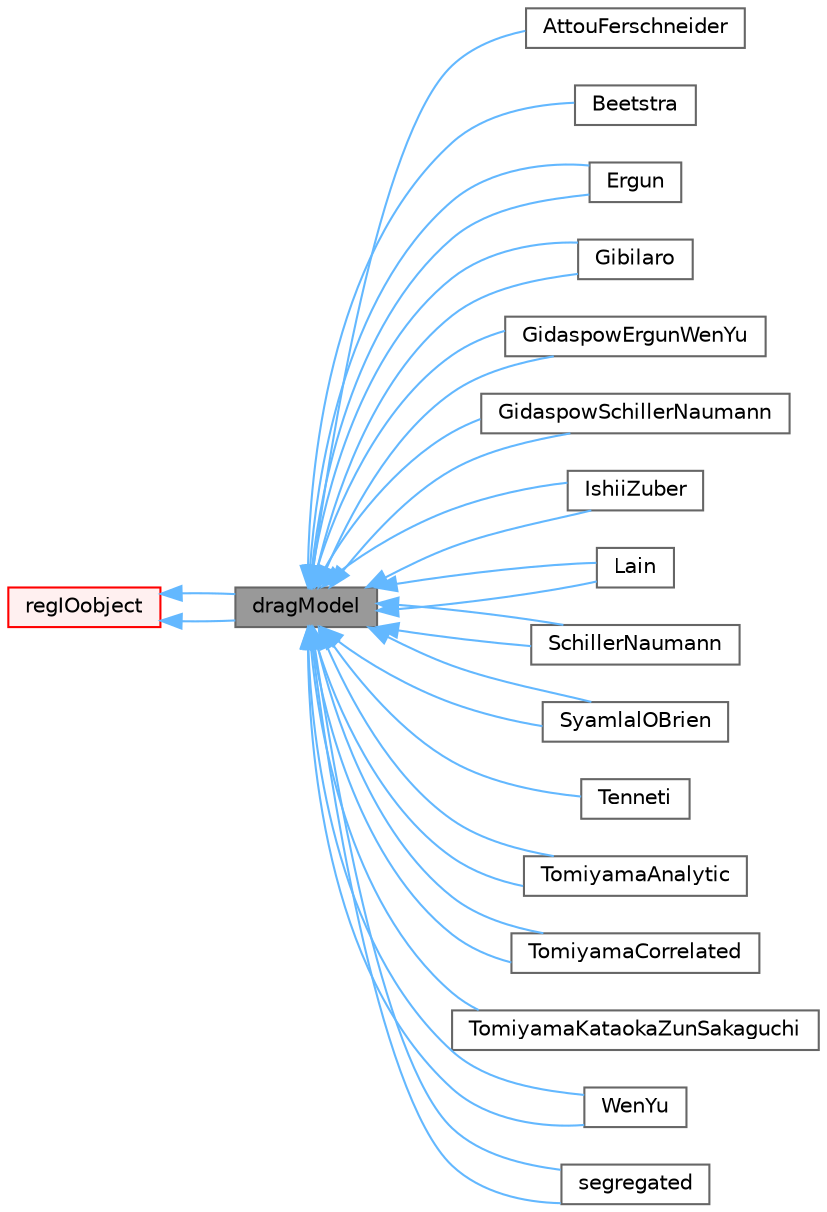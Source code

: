 digraph "dragModel"
{
 // LATEX_PDF_SIZE
  bgcolor="transparent";
  edge [fontname=Helvetica,fontsize=10,labelfontname=Helvetica,labelfontsize=10];
  node [fontname=Helvetica,fontsize=10,shape=box,height=0.2,width=0.4];
  rankdir="LR";
  Node1 [id="Node000001",label="dragModel",height=0.2,width=0.4,color="gray40", fillcolor="grey60", style="filled", fontcolor="black",tooltip=" "];
  Node2 -> Node1 [id="edge1_Node000001_Node000002",dir="back",color="steelblue1",style="solid",tooltip=" "];
  Node2 [id="Node000002",label="regIOobject",height=0.2,width=0.4,color="red", fillcolor="#FFF0F0", style="filled",URL="$classFoam_1_1regIOobject.html",tooltip="regIOobject is an abstract class derived from IOobject to handle automatic object registration with t..."];
  Node2 -> Node1 [id="edge2_Node000001_Node000002",dir="back",color="steelblue1",style="solid",tooltip=" "];
  Node1 -> Node5 [id="edge3_Node000001_Node000005",dir="back",color="steelblue1",style="solid",tooltip=" "];
  Node5 [id="Node000005",label="AttouFerschneider",height=0.2,width=0.4,color="gray40", fillcolor="white", style="filled",URL="$classFoam_1_1dragModels_1_1AttouFerschneider.html",tooltip="Attou and Ferschneider's Drag model for film flow through packed beds. The implementation follows the..."];
  Node1 -> Node6 [id="edge4_Node000001_Node000006",dir="back",color="steelblue1",style="solid",tooltip=" "];
  Node6 [id="Node000006",label="Beetstra",height=0.2,width=0.4,color="gray40", fillcolor="white", style="filled",URL="$classFoam_1_1dragModels_1_1Beetstra.html",tooltip="Drag model of Beetstra et al. for monodisperse gas-particle flows obtained with direct numerical simu..."];
  Node1 -> Node7 [id="edge5_Node000001_Node000007",dir="back",color="steelblue1",style="solid",tooltip=" "];
  Node7 [id="Node000007",label="Ergun",height=0.2,width=0.4,color="gray40", fillcolor="white", style="filled",URL="$classFoam_1_1dragModels_1_1Ergun.html",tooltip="Reference:"];
  Node1 -> Node7 [id="edge6_Node000001_Node000007",dir="back",color="steelblue1",style="solid",tooltip=" "];
  Node1 -> Node8 [id="edge7_Node000001_Node000008",dir="back",color="steelblue1",style="solid",tooltip=" "];
  Node8 [id="Node000008",label="Gibilaro",height=0.2,width=0.4,color="gray40", fillcolor="white", style="filled",URL="$classFoam_1_1dragModels_1_1Gibilaro.html",tooltip="Reference:"];
  Node1 -> Node8 [id="edge8_Node000001_Node000008",dir="back",color="steelblue1",style="solid",tooltip=" "];
  Node1 -> Node9 [id="edge9_Node000001_Node000009",dir="back",color="steelblue1",style="solid",tooltip=" "];
  Node9 [id="Node000009",label="GidaspowErgunWenYu",height=0.2,width=0.4,color="gray40", fillcolor="white", style="filled",URL="$classFoam_1_1dragModels_1_1GidaspowErgunWenYu.html",tooltip="Gidaspow, Ergun, Wen and Yu drag model."];
  Node1 -> Node9 [id="edge10_Node000001_Node000009",dir="back",color="steelblue1",style="solid",tooltip=" "];
  Node1 -> Node10 [id="edge11_Node000001_Node000010",dir="back",color="steelblue1",style="solid",tooltip=" "];
  Node10 [id="Node000010",label="GidaspowSchillerNaumann",height=0.2,width=0.4,color="gray40", fillcolor="white", style="filled",URL="$classFoam_1_1dragModels_1_1GidaspowSchillerNaumann.html",tooltip="Gidaspow, Schiller and Naumann drag model."];
  Node1 -> Node10 [id="edge12_Node000001_Node000010",dir="back",color="steelblue1",style="solid",tooltip=" "];
  Node1 -> Node11 [id="edge13_Node000001_Node000011",dir="back",color="steelblue1",style="solid",tooltip=" "];
  Node11 [id="Node000011",label="IshiiZuber",height=0.2,width=0.4,color="gray40", fillcolor="white", style="filled",URL="$classFoam_1_1dragModels_1_1IshiiZuber.html",tooltip="Ishii and Zuber (1979) drag model for dense dispersed bubbly flows."];
  Node1 -> Node11 [id="edge14_Node000001_Node000011",dir="back",color="steelblue1",style="solid",tooltip=" "];
  Node1 -> Node12 [id="edge15_Node000001_Node000012",dir="back",color="steelblue1",style="solid",tooltip=" "];
  Node12 [id="Node000012",label="Lain",height=0.2,width=0.4,color="gray40", fillcolor="white", style="filled",URL="$classFoam_1_1dragModels_1_1Lain.html",tooltip="Drag model of Lain et al."];
  Node1 -> Node12 [id="edge16_Node000001_Node000012",dir="back",color="steelblue1",style="solid",tooltip=" "];
  Node1 -> Node13 [id="edge17_Node000001_Node000013",dir="back",color="steelblue1",style="solid",tooltip=" "];
  Node13 [id="Node000013",label="SchillerNaumann",height=0.2,width=0.4,color="gray40", fillcolor="white", style="filled",URL="$classFoam_1_1dragModels_1_1SchillerNaumann.html",tooltip="Schiller and Naumann drag model for dispersed bubbly flows."];
  Node1 -> Node13 [id="edge18_Node000001_Node000013",dir="back",color="steelblue1",style="solid",tooltip=" "];
  Node1 -> Node14 [id="edge19_Node000001_Node000014",dir="back",color="steelblue1",style="solid",tooltip=" "];
  Node14 [id="Node000014",label="SyamlalOBrien",height=0.2,width=0.4,color="gray40", fillcolor="white", style="filled",URL="$classFoam_1_1dragModels_1_1SyamlalOBrien.html",tooltip="Reference:"];
  Node1 -> Node14 [id="edge20_Node000001_Node000014",dir="back",color="steelblue1",style="solid",tooltip=" "];
  Node1 -> Node15 [id="edge21_Node000001_Node000015",dir="back",color="steelblue1",style="solid",tooltip=" "];
  Node15 [id="Node000015",label="Tenneti",height=0.2,width=0.4,color="gray40", fillcolor="white", style="filled",URL="$classFoam_1_1dragModels_1_1Tenneti.html",tooltip="Drag model of Tenneti et al. for monodisperse gas-particle flows obtained with particle-resolved dire..."];
  Node1 -> Node16 [id="edge22_Node000001_Node000016",dir="back",color="steelblue1",style="solid",tooltip=" "];
  Node16 [id="Node000016",label="TomiyamaAnalytic",height=0.2,width=0.4,color="gray40", fillcolor="white", style="filled",URL="$classFoam_1_1dragModels_1_1TomiyamaAnalytic.html",tooltip="Analytical drag model of Tomiyama et al."];
  Node1 -> Node16 [id="edge23_Node000001_Node000016",dir="back",color="steelblue1",style="solid",tooltip=" "];
  Node1 -> Node17 [id="edge24_Node000001_Node000017",dir="back",color="steelblue1",style="solid",tooltip=" "];
  Node17 [id="Node000017",label="TomiyamaCorrelated",height=0.2,width=0.4,color="gray40", fillcolor="white", style="filled",URL="$classFoam_1_1dragModels_1_1TomiyamaCorrelated.html",tooltip="Correlation of Tomiyama et al."];
  Node1 -> Node17 [id="edge25_Node000001_Node000017",dir="back",color="steelblue1",style="solid",tooltip=" "];
  Node1 -> Node18 [id="edge26_Node000001_Node000018",dir="back",color="steelblue1",style="solid",tooltip=" "];
  Node18 [id="Node000018",label="TomiyamaKataokaZunSakaguchi",height=0.2,width=0.4,color="gray40", fillcolor="white", style="filled",URL="$classFoam_1_1dragModels_1_1TomiyamaKataokaZunSakaguchi.html",tooltip="Drag model for gas-liquid system of Tomiyama et al."];
  Node1 -> Node19 [id="edge27_Node000001_Node000019",dir="back",color="steelblue1",style="solid",tooltip=" "];
  Node19 [id="Node000019",label="WenYu",height=0.2,width=0.4,color="gray40", fillcolor="white", style="filled",URL="$classFoam_1_1dragModels_1_1WenYu.html",tooltip="Wen and Yu drag model."];
  Node1 -> Node19 [id="edge28_Node000001_Node000019",dir="back",color="steelblue1",style="solid",tooltip=" "];
  Node1 -> Node20 [id="edge29_Node000001_Node000020",dir="back",color="steelblue1",style="solid",tooltip=" "];
  Node20 [id="Node000020",label="segregated",height=0.2,width=0.4,color="gray40", fillcolor="white", style="filled",URL="$classFoam_1_1dragModels_1_1segregated.html",tooltip="Segregated drag model for use in regions with no obvious dispersed phase."];
  Node1 -> Node20 [id="edge30_Node000001_Node000020",dir="back",color="steelblue1",style="solid",tooltip=" "];
}
